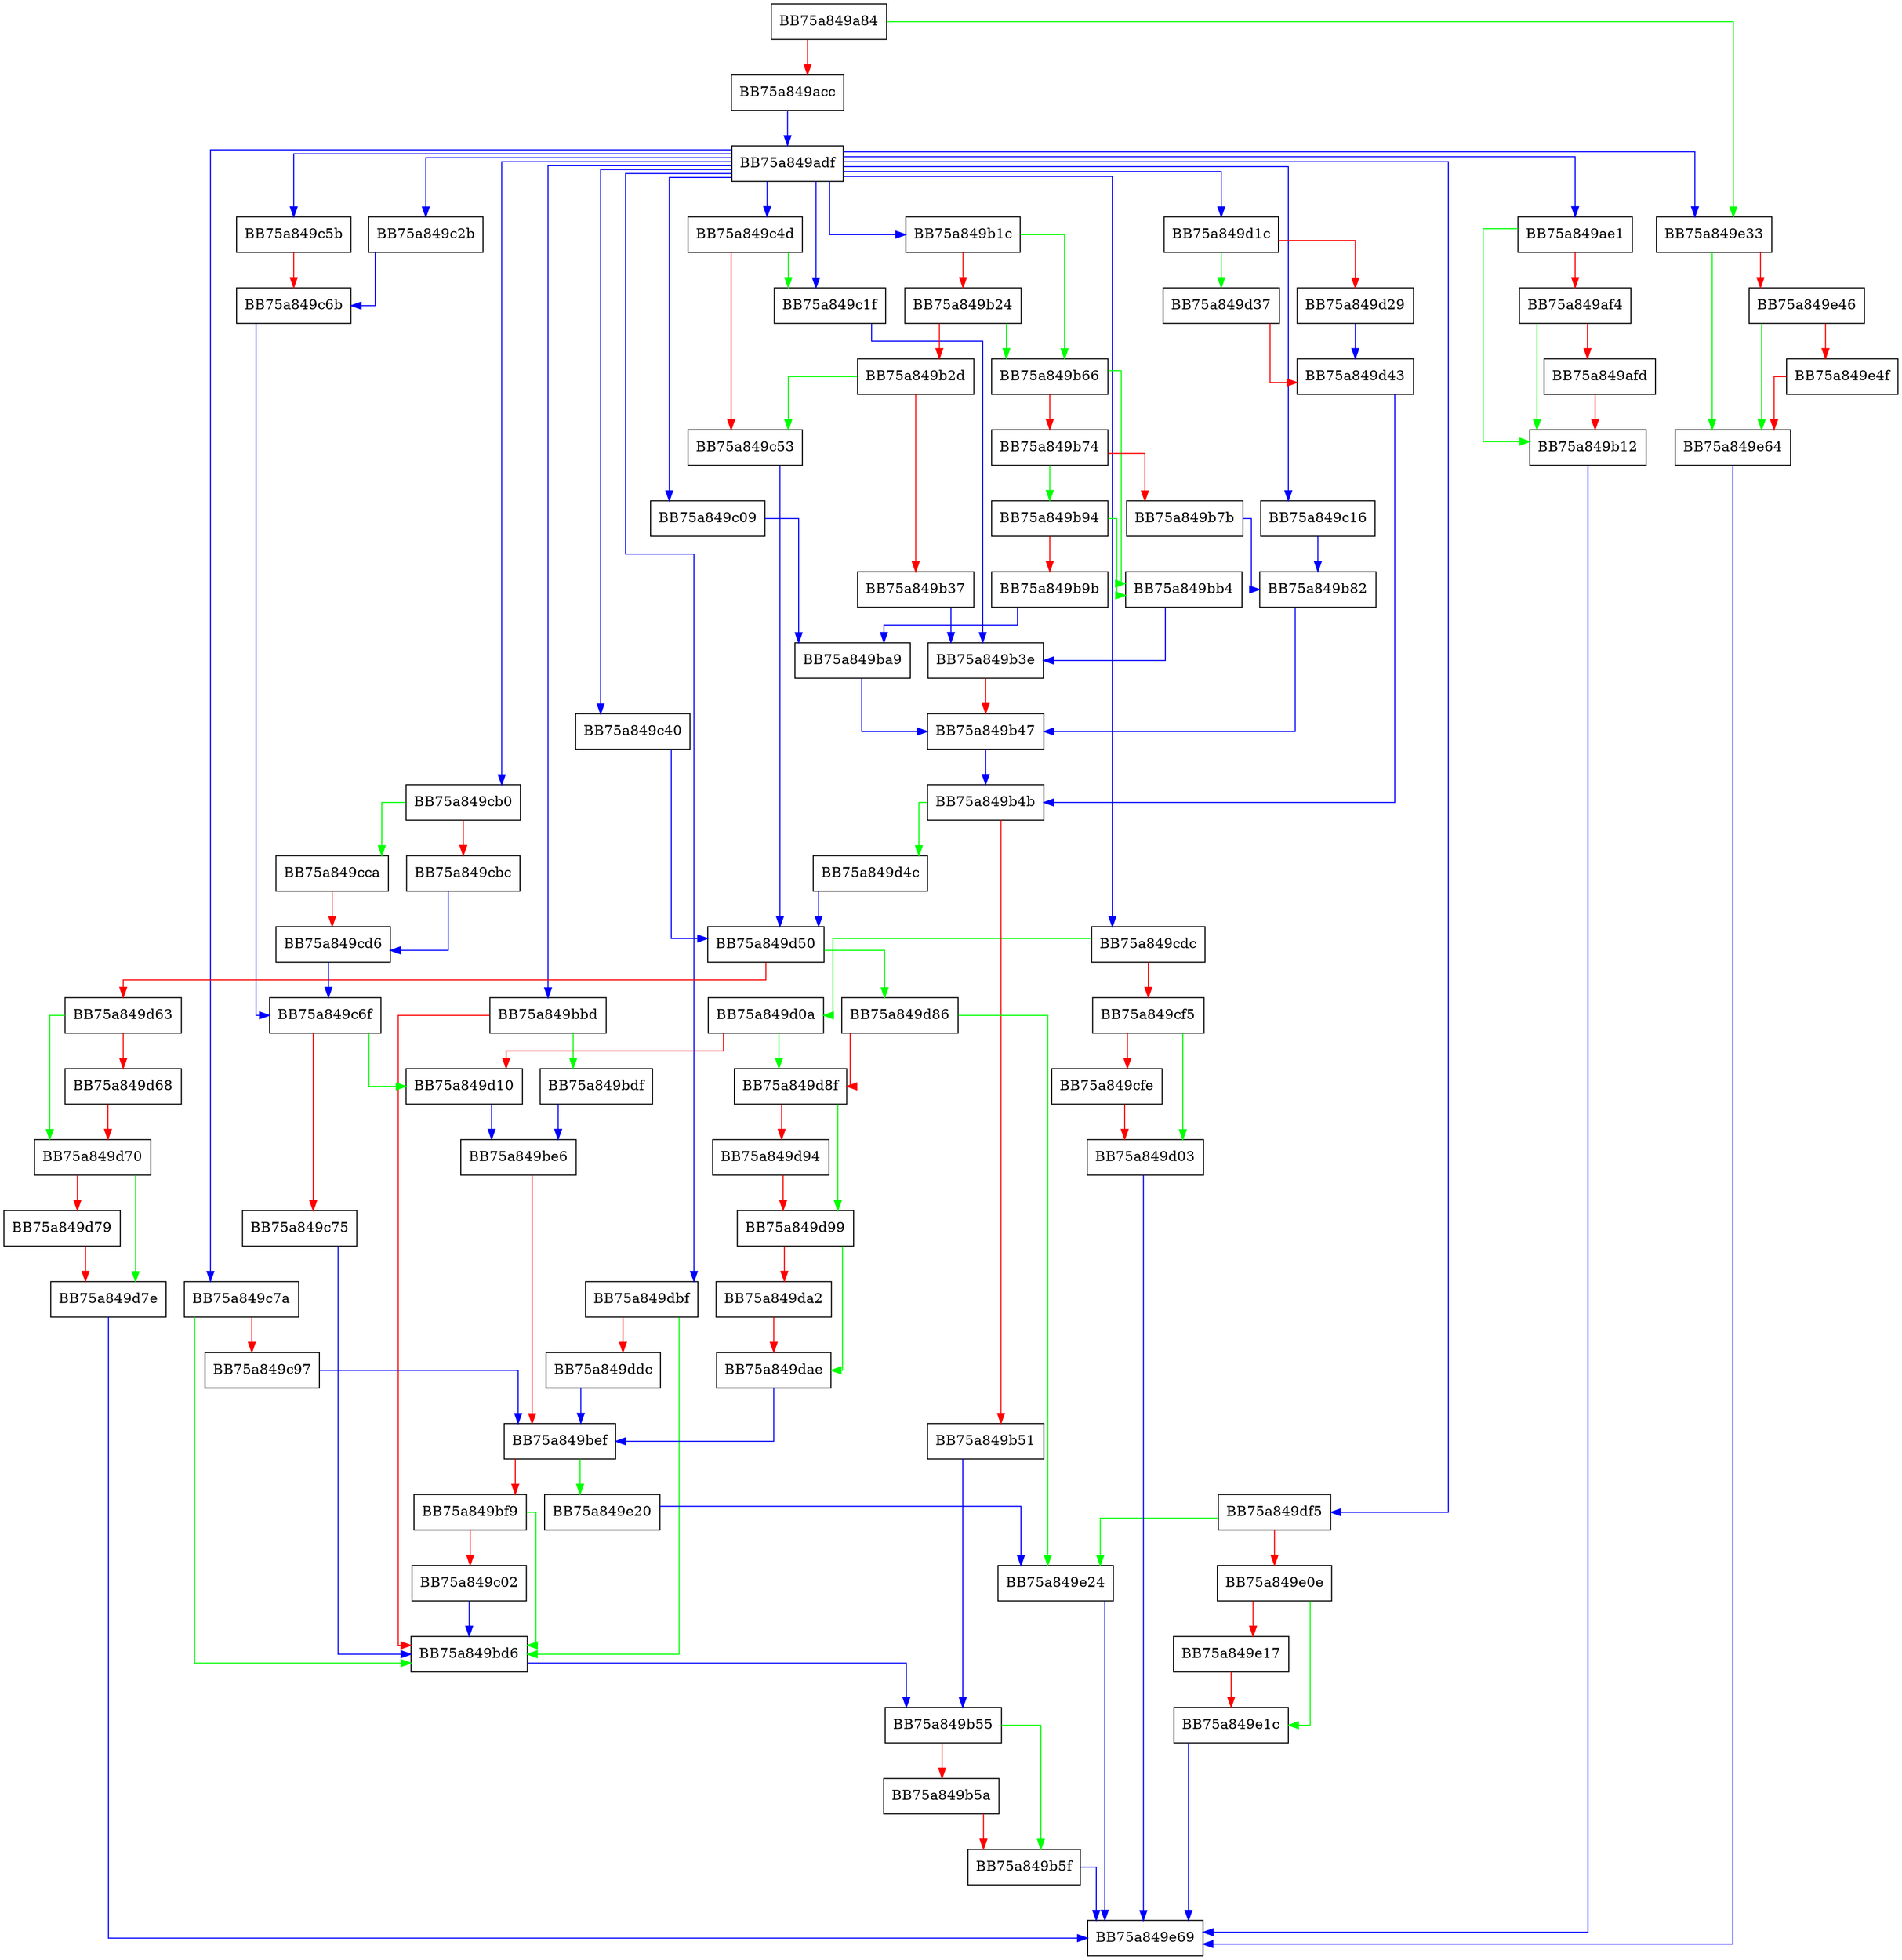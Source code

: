 digraph GetEventAttributes {
  node [shape="box"];
  graph [splines=ortho];
  BB75a849a84 -> BB75a849e33 [color="green"];
  BB75a849a84 -> BB75a849acc [color="red"];
  BB75a849acc -> BB75a849adf [color="blue"];
  BB75a849adf -> BB75a849d1c [color="blue"];
  BB75a849adf -> BB75a849c40 [color="blue"];
  BB75a849adf -> BB75a849c1f [color="blue"];
  BB75a849adf -> BB75a849c09 [color="blue"];
  BB75a849adf -> BB75a849b1c [color="blue"];
  BB75a849adf -> BB75a849e33 [color="blue"];
  BB75a849adf -> BB75a849bbd [color="blue"];
  BB75a849adf -> BB75a849ae1 [color="blue"];
  BB75a849adf -> BB75a849c4d [color="blue"];
  BB75a849adf -> BB75a849c7a [color="blue"];
  BB75a849adf -> BB75a849c2b [color="blue"];
  BB75a849adf -> BB75a849c5b [color="blue"];
  BB75a849adf -> BB75a849c16 [color="blue"];
  BB75a849adf -> BB75a849cb0 [color="blue"];
  BB75a849adf -> BB75a849cdc [color="blue"];
  BB75a849adf -> BB75a849dbf [color="blue"];
  BB75a849adf -> BB75a849df5 [color="blue"];
  BB75a849ae1 -> BB75a849b12 [color="green"];
  BB75a849ae1 -> BB75a849af4 [color="red"];
  BB75a849af4 -> BB75a849b12 [color="green"];
  BB75a849af4 -> BB75a849afd [color="red"];
  BB75a849afd -> BB75a849b12 [color="red"];
  BB75a849b12 -> BB75a849e69 [color="blue"];
  BB75a849b1c -> BB75a849b66 [color="green"];
  BB75a849b1c -> BB75a849b24 [color="red"];
  BB75a849b24 -> BB75a849b66 [color="green"];
  BB75a849b24 -> BB75a849b2d [color="red"];
  BB75a849b2d -> BB75a849c53 [color="green"];
  BB75a849b2d -> BB75a849b37 [color="red"];
  BB75a849b37 -> BB75a849b3e [color="blue"];
  BB75a849b3e -> BB75a849b47 [color="red"];
  BB75a849b47 -> BB75a849b4b [color="blue"];
  BB75a849b4b -> BB75a849d4c [color="green"];
  BB75a849b4b -> BB75a849b51 [color="red"];
  BB75a849b51 -> BB75a849b55 [color="blue"];
  BB75a849b55 -> BB75a849b5f [color="green"];
  BB75a849b55 -> BB75a849b5a [color="red"];
  BB75a849b5a -> BB75a849b5f [color="red"];
  BB75a849b5f -> BB75a849e69 [color="blue"];
  BB75a849b66 -> BB75a849bb4 [color="green"];
  BB75a849b66 -> BB75a849b74 [color="red"];
  BB75a849b74 -> BB75a849b94 [color="green"];
  BB75a849b74 -> BB75a849b7b [color="red"];
  BB75a849b7b -> BB75a849b82 [color="blue"];
  BB75a849b82 -> BB75a849b47 [color="blue"];
  BB75a849b94 -> BB75a849bb4 [color="green"];
  BB75a849b94 -> BB75a849b9b [color="red"];
  BB75a849b9b -> BB75a849ba9 [color="blue"];
  BB75a849ba9 -> BB75a849b47 [color="blue"];
  BB75a849bb4 -> BB75a849b3e [color="blue"];
  BB75a849bbd -> BB75a849bdf [color="green"];
  BB75a849bbd -> BB75a849bd6 [color="red"];
  BB75a849bd6 -> BB75a849b55 [color="blue"];
  BB75a849bdf -> BB75a849be6 [color="blue"];
  BB75a849be6 -> BB75a849bef [color="red"];
  BB75a849bef -> BB75a849e20 [color="green"];
  BB75a849bef -> BB75a849bf9 [color="red"];
  BB75a849bf9 -> BB75a849bd6 [color="green"];
  BB75a849bf9 -> BB75a849c02 [color="red"];
  BB75a849c02 -> BB75a849bd6 [color="blue"];
  BB75a849c09 -> BB75a849ba9 [color="blue"];
  BB75a849c16 -> BB75a849b82 [color="blue"];
  BB75a849c1f -> BB75a849b3e [color="blue"];
  BB75a849c2b -> BB75a849c6b [color="blue"];
  BB75a849c40 -> BB75a849d50 [color="blue"];
  BB75a849c4d -> BB75a849c1f [color="green"];
  BB75a849c4d -> BB75a849c53 [color="red"];
  BB75a849c53 -> BB75a849d50 [color="blue"];
  BB75a849c5b -> BB75a849c6b [color="red"];
  BB75a849c6b -> BB75a849c6f [color="blue"];
  BB75a849c6f -> BB75a849d10 [color="green"];
  BB75a849c6f -> BB75a849c75 [color="red"];
  BB75a849c75 -> BB75a849bd6 [color="blue"];
  BB75a849c7a -> BB75a849bd6 [color="green"];
  BB75a849c7a -> BB75a849c97 [color="red"];
  BB75a849c97 -> BB75a849bef [color="blue"];
  BB75a849cb0 -> BB75a849cca [color="green"];
  BB75a849cb0 -> BB75a849cbc [color="red"];
  BB75a849cbc -> BB75a849cd6 [color="blue"];
  BB75a849cca -> BB75a849cd6 [color="red"];
  BB75a849cd6 -> BB75a849c6f [color="blue"];
  BB75a849cdc -> BB75a849d0a [color="green"];
  BB75a849cdc -> BB75a849cf5 [color="red"];
  BB75a849cf5 -> BB75a849d03 [color="green"];
  BB75a849cf5 -> BB75a849cfe [color="red"];
  BB75a849cfe -> BB75a849d03 [color="red"];
  BB75a849d03 -> BB75a849e69 [color="blue"];
  BB75a849d0a -> BB75a849d8f [color="green"];
  BB75a849d0a -> BB75a849d10 [color="red"];
  BB75a849d10 -> BB75a849be6 [color="blue"];
  BB75a849d1c -> BB75a849d37 [color="green"];
  BB75a849d1c -> BB75a849d29 [color="red"];
  BB75a849d29 -> BB75a849d43 [color="blue"];
  BB75a849d37 -> BB75a849d43 [color="red"];
  BB75a849d43 -> BB75a849b4b [color="blue"];
  BB75a849d4c -> BB75a849d50 [color="blue"];
  BB75a849d50 -> BB75a849d86 [color="green"];
  BB75a849d50 -> BB75a849d63 [color="red"];
  BB75a849d63 -> BB75a849d70 [color="green"];
  BB75a849d63 -> BB75a849d68 [color="red"];
  BB75a849d68 -> BB75a849d70 [color="red"];
  BB75a849d70 -> BB75a849d7e [color="green"];
  BB75a849d70 -> BB75a849d79 [color="red"];
  BB75a849d79 -> BB75a849d7e [color="red"];
  BB75a849d7e -> BB75a849e69 [color="blue"];
  BB75a849d86 -> BB75a849e24 [color="green"];
  BB75a849d86 -> BB75a849d8f [color="red"];
  BB75a849d8f -> BB75a849d99 [color="green"];
  BB75a849d8f -> BB75a849d94 [color="red"];
  BB75a849d94 -> BB75a849d99 [color="red"];
  BB75a849d99 -> BB75a849dae [color="green"];
  BB75a849d99 -> BB75a849da2 [color="red"];
  BB75a849da2 -> BB75a849dae [color="red"];
  BB75a849dae -> BB75a849bef [color="blue"];
  BB75a849dbf -> BB75a849bd6 [color="green"];
  BB75a849dbf -> BB75a849ddc [color="red"];
  BB75a849ddc -> BB75a849bef [color="blue"];
  BB75a849df5 -> BB75a849e24 [color="green"];
  BB75a849df5 -> BB75a849e0e [color="red"];
  BB75a849e0e -> BB75a849e1c [color="green"];
  BB75a849e0e -> BB75a849e17 [color="red"];
  BB75a849e17 -> BB75a849e1c [color="red"];
  BB75a849e1c -> BB75a849e69 [color="blue"];
  BB75a849e20 -> BB75a849e24 [color="blue"];
  BB75a849e24 -> BB75a849e69 [color="blue"];
  BB75a849e33 -> BB75a849e64 [color="green"];
  BB75a849e33 -> BB75a849e46 [color="red"];
  BB75a849e46 -> BB75a849e64 [color="green"];
  BB75a849e46 -> BB75a849e4f [color="red"];
  BB75a849e4f -> BB75a849e64 [color="red"];
  BB75a849e64 -> BB75a849e69 [color="blue"];
}